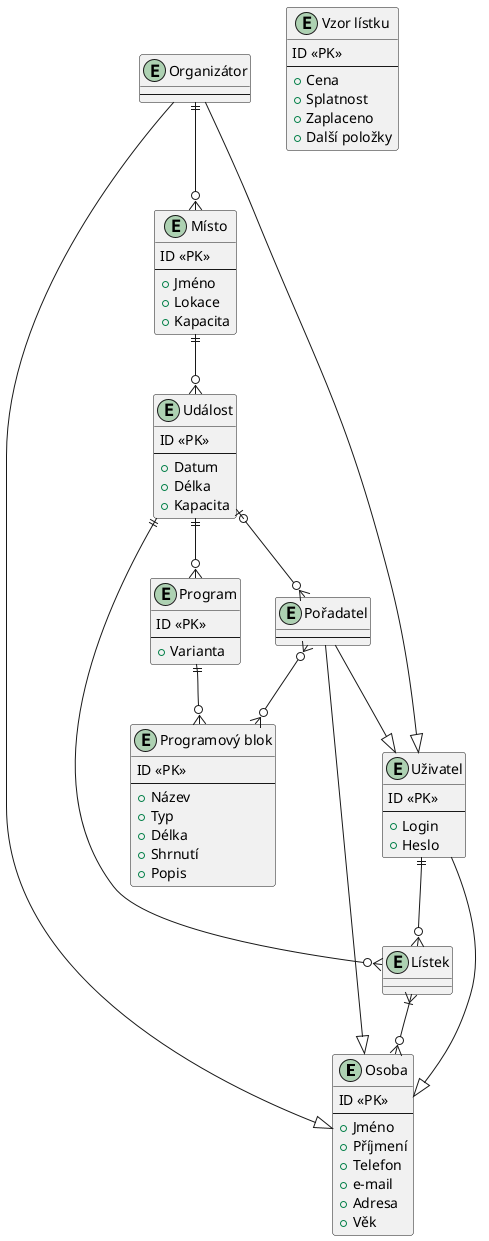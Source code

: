 @startuml erd

entity "Osoba" as osoba {
	ID <<PK>>
	---
	+ Jméno
	+ Příjmení
	+ Telefon
	+ e-mail
	+ Adresa
	+ Věk
}

entity "Organizátor" as org{
	---
}

entity "Pořadatel" as poradatel {
	---
}

entity "Uživatel" as uzivatel {
	ID <<PK>>
	---
	+ Login
	+ Heslo
}

entity "Místo" as misto {
	ID <<PK>>
	---
	+ Jméno
	+ Lokace
	+ Kapacita
}

entity "Událost" as udalost {
	ID <<PK>>
	---
	+ Datum
	+ Délka
	+ Kapacita
}

entity "Program" as prog {
	ID <<PK>>
	---
	+ Varianta
}

entity "Programový blok" as progblok {
	ID <<PK>>
	---
	+ Název
	+ Typ
	+ Délka
	+ Shrnutí
	+ Popis
}

entity "Lístek" as listek {
}

entity "Vzor lístku" {
	ID <<PK>>
	---
	+ Cena
	+ Splatnost
	+ Zaplaceno
	+ Další položky
}

org ||--o{ misto
misto ||--o{ udalost
udalost ||--o{ prog
prog ||--o{ progblok
uzivatel ||--o{ listek
udalost ||--o{ listek
udalost |o--o{ poradatel

listek }|--o{ osoba
poradatel }o--o{ progblok

' generalizace
org --|> uzivatel
poradatel --|> uzivatel
org --|> osoba
poradatel --|> osoba
uzivatel --|> osoba

@enduml
